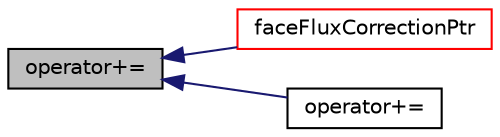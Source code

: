 digraph "operator+="
{
  bgcolor="transparent";
  edge [fontname="Helvetica",fontsize="10",labelfontname="Helvetica",labelfontsize="10"];
  node [fontname="Helvetica",fontsize="10",shape=record];
  rankdir="LR";
  Node6368 [label="operator+=",height=0.2,width=0.4,color="black", fillcolor="grey75", style="filled", fontcolor="black"];
  Node6368 -> Node6369 [dir="back",color="midnightblue",fontsize="10",style="solid",fontname="Helvetica"];
  Node6369 [label="faceFluxCorrectionPtr",height=0.2,width=0.4,color="red",URL="$a23173.html#abca4d525cb7a95854e0bbc373847fef2",tooltip="Return pointer to face-flux non-orthogonal correction field. "];
  Node6368 -> Node6374 [dir="back",color="midnightblue",fontsize="10",style="solid",fontname="Helvetica"];
  Node6374 [label="operator+=",height=0.2,width=0.4,color="black",URL="$a23173.html#aa4efc5d40de7dc00b77ba0377fd8a1e9"];
}
